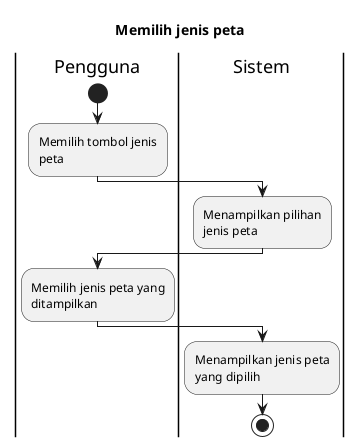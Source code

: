 @startuml UC-MAP-006 - Memilih jenis peta
skinparam wrapWidth 140

title Memilih jenis peta
 
|Pengguna|
start
:Memilih tombol jenis peta;

|Sistem|
:Menampilkan pilihan jenis peta;

|Pengguna|
:Memilih jenis peta yang ditampilkan;

|Sistem|
:Menampilkan jenis peta yang dipilih;

stop

@enduml